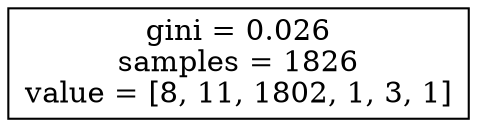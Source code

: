 digraph Tree {
node [shape=box] ;
0 [label="gini = 0.026\nsamples = 1826\nvalue = [8, 11, 1802, 1, 3, 1]"] ;
}
